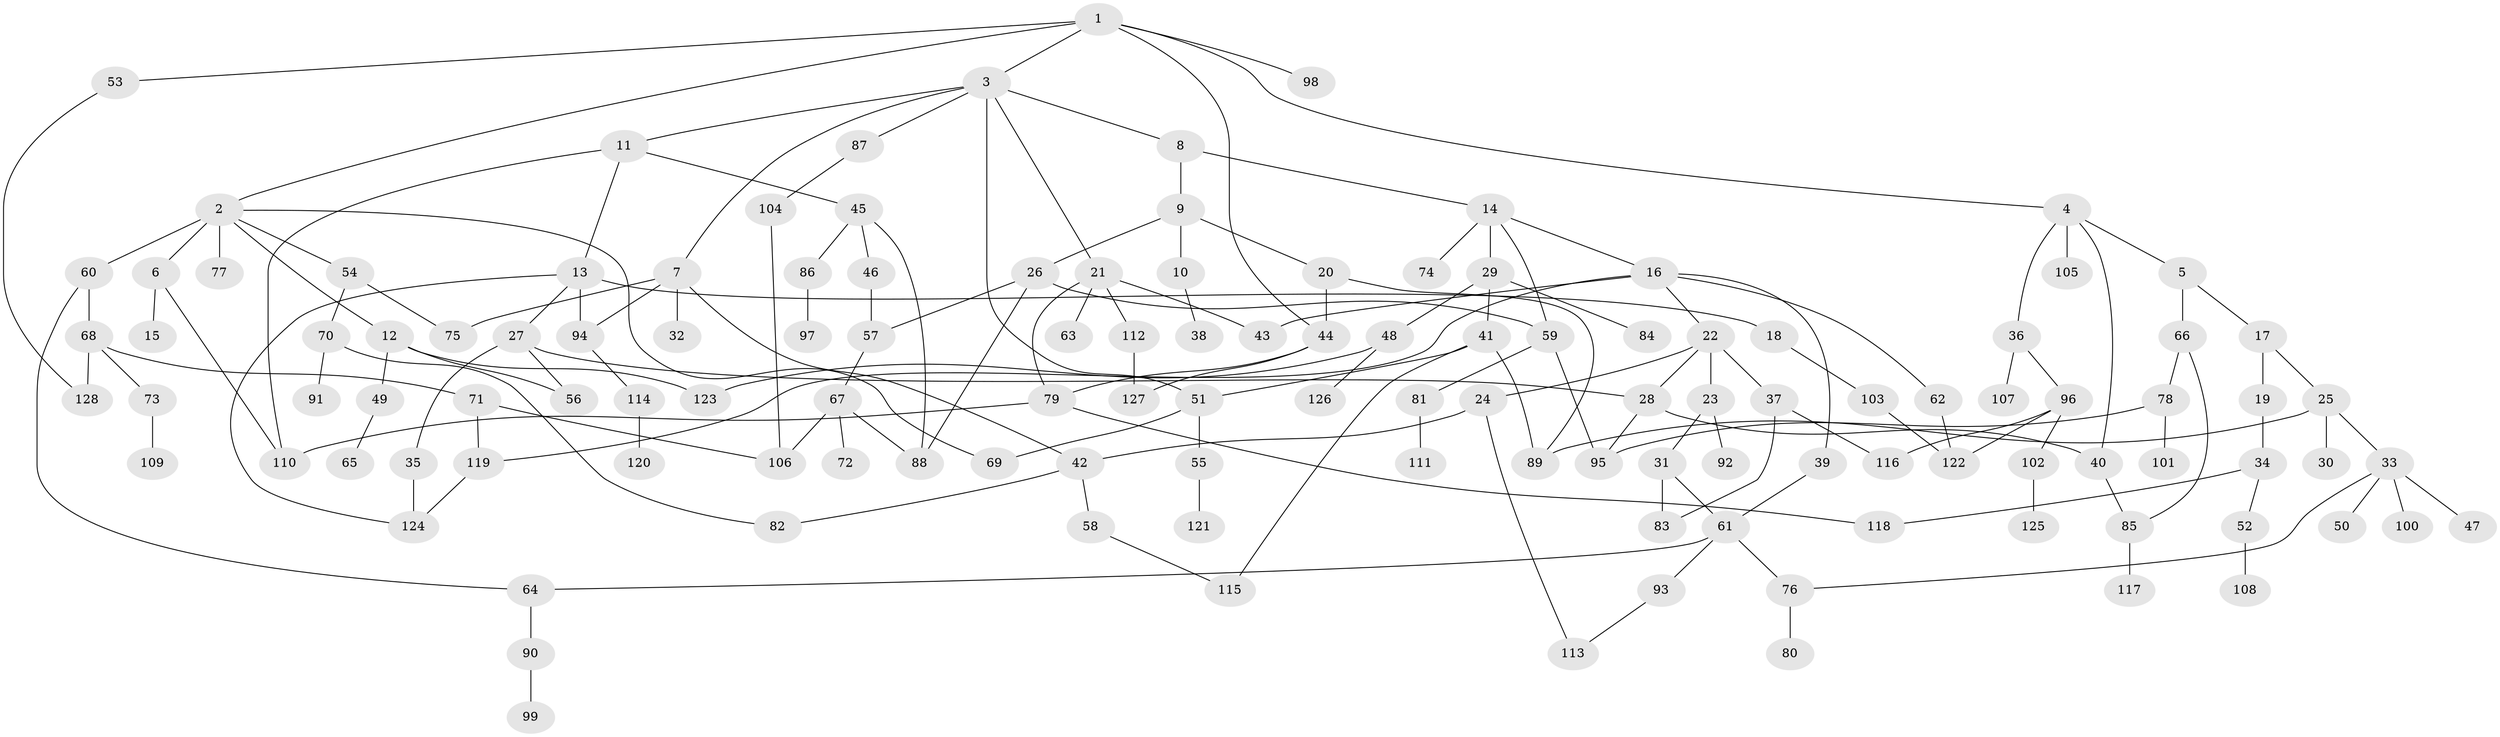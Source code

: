 // Generated by graph-tools (version 1.1) at 2025/13/03/09/25 04:13:35]
// undirected, 128 vertices, 168 edges
graph export_dot {
graph [start="1"]
  node [color=gray90,style=filled];
  1;
  2;
  3;
  4;
  5;
  6;
  7;
  8;
  9;
  10;
  11;
  12;
  13;
  14;
  15;
  16;
  17;
  18;
  19;
  20;
  21;
  22;
  23;
  24;
  25;
  26;
  27;
  28;
  29;
  30;
  31;
  32;
  33;
  34;
  35;
  36;
  37;
  38;
  39;
  40;
  41;
  42;
  43;
  44;
  45;
  46;
  47;
  48;
  49;
  50;
  51;
  52;
  53;
  54;
  55;
  56;
  57;
  58;
  59;
  60;
  61;
  62;
  63;
  64;
  65;
  66;
  67;
  68;
  69;
  70;
  71;
  72;
  73;
  74;
  75;
  76;
  77;
  78;
  79;
  80;
  81;
  82;
  83;
  84;
  85;
  86;
  87;
  88;
  89;
  90;
  91;
  92;
  93;
  94;
  95;
  96;
  97;
  98;
  99;
  100;
  101;
  102;
  103;
  104;
  105;
  106;
  107;
  108;
  109;
  110;
  111;
  112;
  113;
  114;
  115;
  116;
  117;
  118;
  119;
  120;
  121;
  122;
  123;
  124;
  125;
  126;
  127;
  128;
  1 -- 2;
  1 -- 3;
  1 -- 4;
  1 -- 44;
  1 -- 53;
  1 -- 98;
  2 -- 6;
  2 -- 12;
  2 -- 54;
  2 -- 60;
  2 -- 77;
  2 -- 69;
  3 -- 7;
  3 -- 8;
  3 -- 11;
  3 -- 21;
  3 -- 51;
  3 -- 87;
  4 -- 5;
  4 -- 36;
  4 -- 105;
  4 -- 40;
  5 -- 17;
  5 -- 66;
  6 -- 15;
  6 -- 110;
  7 -- 32;
  7 -- 75;
  7 -- 94;
  7 -- 42;
  8 -- 9;
  8 -- 14;
  9 -- 10;
  9 -- 20;
  9 -- 26;
  10 -- 38;
  11 -- 13;
  11 -- 45;
  11 -- 110;
  12 -- 49;
  12 -- 56;
  12 -- 123;
  13 -- 18;
  13 -- 27;
  13 -- 124;
  13 -- 94;
  14 -- 16;
  14 -- 29;
  14 -- 59;
  14 -- 74;
  16 -- 22;
  16 -- 39;
  16 -- 43;
  16 -- 62;
  16 -- 119;
  17 -- 19;
  17 -- 25;
  18 -- 103;
  19 -- 34;
  20 -- 89;
  20 -- 44;
  21 -- 63;
  21 -- 112;
  21 -- 79;
  21 -- 43;
  22 -- 23;
  22 -- 24;
  22 -- 28;
  22 -- 37;
  23 -- 31;
  23 -- 92;
  24 -- 42;
  24 -- 113;
  25 -- 30;
  25 -- 33;
  25 -- 89;
  26 -- 57;
  26 -- 88;
  26 -- 59;
  27 -- 35;
  27 -- 28;
  27 -- 56;
  28 -- 40;
  28 -- 95;
  29 -- 41;
  29 -- 48;
  29 -- 84;
  31 -- 83;
  31 -- 61;
  33 -- 47;
  33 -- 50;
  33 -- 100;
  33 -- 76;
  34 -- 52;
  34 -- 118;
  35 -- 124;
  36 -- 96;
  36 -- 107;
  37 -- 116;
  37 -- 83;
  39 -- 61;
  40 -- 85;
  41 -- 89;
  41 -- 51;
  41 -- 115;
  42 -- 58;
  42 -- 82;
  44 -- 79;
  44 -- 127;
  45 -- 46;
  45 -- 86;
  45 -- 88;
  46 -- 57;
  48 -- 123;
  48 -- 126;
  49 -- 65;
  51 -- 55;
  51 -- 69;
  52 -- 108;
  53 -- 128;
  54 -- 70;
  54 -- 75;
  55 -- 121;
  57 -- 67;
  58 -- 115;
  59 -- 81;
  59 -- 95;
  60 -- 64;
  60 -- 68;
  61 -- 76;
  61 -- 93;
  61 -- 64;
  62 -- 122;
  64 -- 90;
  66 -- 78;
  66 -- 85;
  67 -- 72;
  67 -- 88;
  67 -- 106;
  68 -- 71;
  68 -- 73;
  68 -- 128;
  70 -- 91;
  70 -- 82;
  71 -- 106;
  71 -- 119;
  73 -- 109;
  76 -- 80;
  78 -- 101;
  78 -- 95;
  79 -- 118;
  79 -- 110;
  81 -- 111;
  85 -- 117;
  86 -- 97;
  87 -- 104;
  90 -- 99;
  93 -- 113;
  94 -- 114;
  96 -- 102;
  96 -- 122;
  96 -- 116;
  102 -- 125;
  103 -- 122;
  104 -- 106;
  112 -- 127;
  114 -- 120;
  119 -- 124;
}

